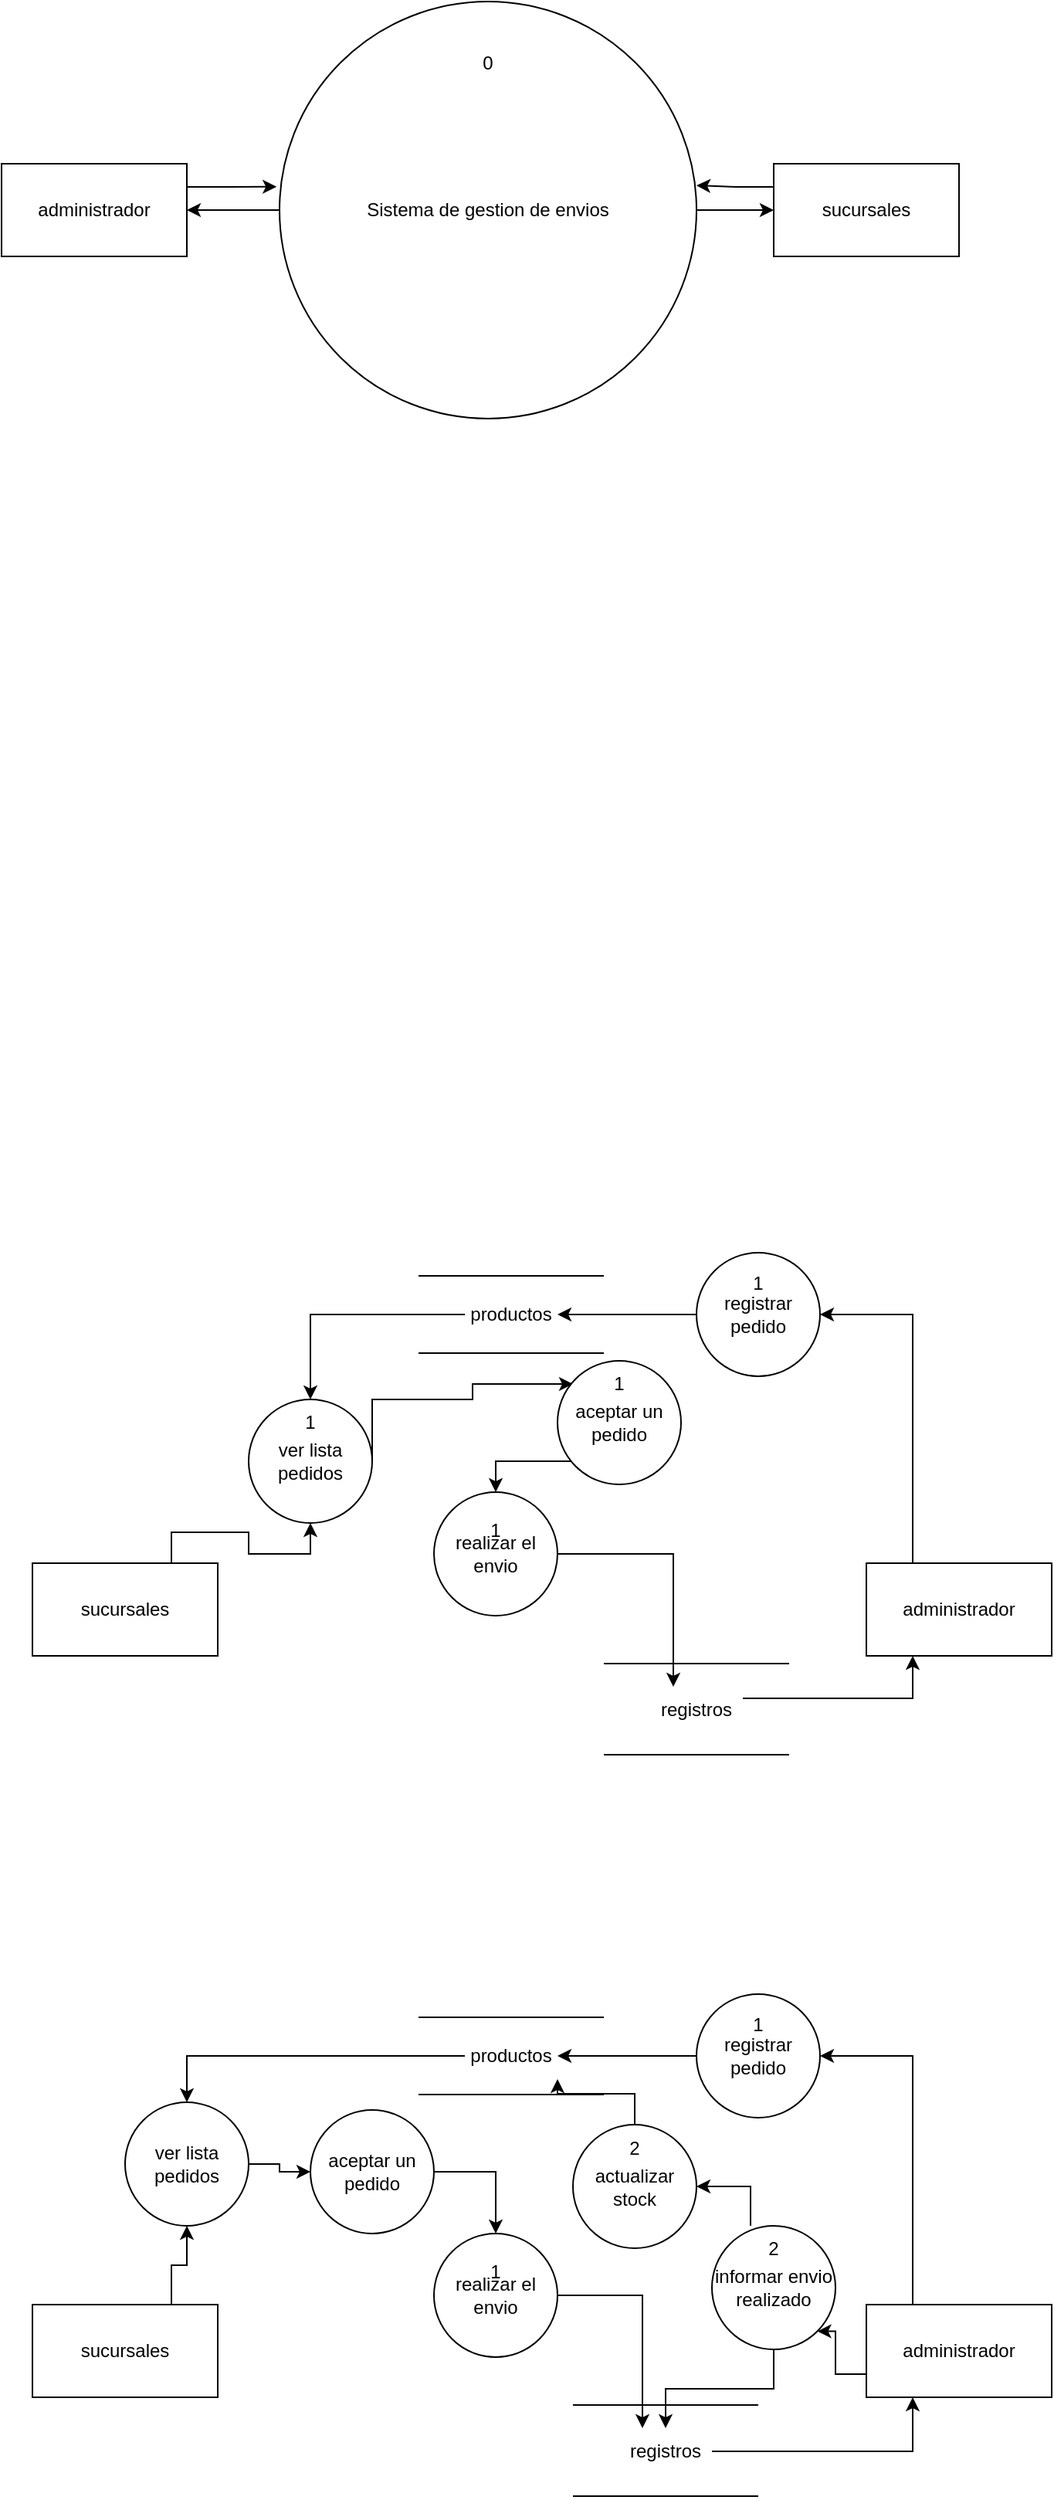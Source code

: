 <mxfile version="21.2.8" type="device">
  <diagram name="Página-1" id="qqEd0WZUu5OXNK6tD5SR">
    <mxGraphModel dx="271" dy="-341" grid="1" gridSize="10" guides="1" tooltips="1" connect="1" arrows="1" fold="1" page="1" pageScale="1" pageWidth="827" pageHeight="1169" math="0" shadow="0">
      <root>
        <mxCell id="0" />
        <mxCell id="1" parent="0" />
        <mxCell id="DIb3Ruu_M2pxOwe5c37T-1" value="" style="group" parent="1" vertex="1" connectable="0">
          <mxGeometry x="880" y="1330" width="620" height="270" as="geometry" />
        </mxCell>
        <mxCell id="DIb3Ruu_M2pxOwe5c37T-2" value="administrador" style="rounded=0;whiteSpace=wrap;html=1;" parent="DIb3Ruu_M2pxOwe5c37T-1" vertex="1">
          <mxGeometry y="105" width="120" height="60" as="geometry" />
        </mxCell>
        <mxCell id="DIb3Ruu_M2pxOwe5c37T-3" value="sucursales" style="rounded=0;whiteSpace=wrap;html=1;" parent="DIb3Ruu_M2pxOwe5c37T-1" vertex="1">
          <mxGeometry x="500" y="105" width="120" height="60" as="geometry" />
        </mxCell>
        <mxCell id="DIb3Ruu_M2pxOwe5c37T-4" style="edgeStyle=orthogonalEdgeStyle;rounded=0;orthogonalLoop=1;jettySize=auto;html=1;exitX=0;exitY=0.5;exitDx=0;exitDy=0;entryX=1;entryY=0.5;entryDx=0;entryDy=0;" parent="DIb3Ruu_M2pxOwe5c37T-1" source="DIb3Ruu_M2pxOwe5c37T-6" target="DIb3Ruu_M2pxOwe5c37T-2" edge="1">
          <mxGeometry relative="1" as="geometry" />
        </mxCell>
        <mxCell id="DIb3Ruu_M2pxOwe5c37T-5" style="edgeStyle=orthogonalEdgeStyle;rounded=0;orthogonalLoop=1;jettySize=auto;html=1;exitX=1;exitY=0.5;exitDx=0;exitDy=0;entryX=0;entryY=0.5;entryDx=0;entryDy=0;" parent="DIb3Ruu_M2pxOwe5c37T-1" source="DIb3Ruu_M2pxOwe5c37T-6" target="DIb3Ruu_M2pxOwe5c37T-3" edge="1">
          <mxGeometry relative="1" as="geometry" />
        </mxCell>
        <mxCell id="DIb3Ruu_M2pxOwe5c37T-6" value="Sistema de gestion de&amp;nbsp;envios" style="ellipse;whiteSpace=wrap;html=1;aspect=fixed;" parent="DIb3Ruu_M2pxOwe5c37T-1" vertex="1">
          <mxGeometry x="180" width="270" height="270" as="geometry" />
        </mxCell>
        <mxCell id="DIb3Ruu_M2pxOwe5c37T-7" style="edgeStyle=orthogonalEdgeStyle;rounded=0;orthogonalLoop=1;jettySize=auto;html=1;exitX=1;exitY=0.25;exitDx=0;exitDy=0;entryX=-0.007;entryY=0.444;entryDx=0;entryDy=0;entryPerimeter=0;" parent="DIb3Ruu_M2pxOwe5c37T-1" source="DIb3Ruu_M2pxOwe5c37T-2" target="DIb3Ruu_M2pxOwe5c37T-6" edge="1">
          <mxGeometry relative="1" as="geometry" />
        </mxCell>
        <mxCell id="DIb3Ruu_M2pxOwe5c37T-8" style="edgeStyle=orthogonalEdgeStyle;rounded=0;orthogonalLoop=1;jettySize=auto;html=1;exitX=0;exitY=0.25;exitDx=0;exitDy=0;entryX=1;entryY=0.441;entryDx=0;entryDy=0;entryPerimeter=0;" parent="DIb3Ruu_M2pxOwe5c37T-1" source="DIb3Ruu_M2pxOwe5c37T-3" target="DIb3Ruu_M2pxOwe5c37T-6" edge="1">
          <mxGeometry relative="1" as="geometry" />
        </mxCell>
        <mxCell id="DIb3Ruu_M2pxOwe5c37T-9" value="0" style="text;html=1;align=center;verticalAlign=middle;whiteSpace=wrap;rounded=0;" parent="DIb3Ruu_M2pxOwe5c37T-1" vertex="1">
          <mxGeometry x="285" y="25" width="60" height="30" as="geometry" />
        </mxCell>
        <mxCell id="DIb3Ruu_M2pxOwe5c37T-25" value="" style="group" parent="1" vertex="1" connectable="0">
          <mxGeometry x="900" y="2140" width="660" height="435" as="geometry" />
        </mxCell>
        <mxCell id="DIb3Ruu_M2pxOwe5c37T-26" style="edgeStyle=orthogonalEdgeStyle;rounded=0;orthogonalLoop=1;jettySize=auto;html=1;exitX=0.75;exitY=0;exitDx=0;exitDy=0;entryX=0.5;entryY=1;entryDx=0;entryDy=0;fontFamily=Helvetica;fontSize=12;fontColor=default;" parent="DIb3Ruu_M2pxOwe5c37T-25" source="DIb3Ruu_M2pxOwe5c37T-27" target="DIb3Ruu_M2pxOwe5c37T-32" edge="1">
          <mxGeometry relative="1" as="geometry" />
        </mxCell>
        <mxCell id="DIb3Ruu_M2pxOwe5c37T-27" value="sucursales" style="rounded=0;whiteSpace=wrap;html=1;" parent="DIb3Ruu_M2pxOwe5c37T-25" vertex="1">
          <mxGeometry y="201" width="120" height="60" as="geometry" />
        </mxCell>
        <mxCell id="DIb3Ruu_M2pxOwe5c37T-28" style="edgeStyle=orthogonalEdgeStyle;rounded=0;orthogonalLoop=1;jettySize=auto;html=1;exitX=0.25;exitY=0;exitDx=0;exitDy=0;entryX=1;entryY=0.5;entryDx=0;entryDy=0;fontFamily=Helvetica;fontSize=12;fontColor=default;" parent="DIb3Ruu_M2pxOwe5c37T-25" source="DIb3Ruu_M2pxOwe5c37T-30" target="DIb3Ruu_M2pxOwe5c37T-43" edge="1">
          <mxGeometry relative="1" as="geometry" />
        </mxCell>
        <mxCell id="DIb3Ruu_M2pxOwe5c37T-30" value="administrador" style="rounded=0;whiteSpace=wrap;html=1;" parent="DIb3Ruu_M2pxOwe5c37T-25" vertex="1">
          <mxGeometry x="540" y="201" width="120" height="60" as="geometry" />
        </mxCell>
        <mxCell id="DIb3Ruu_M2pxOwe5c37T-31" style="edgeStyle=orthogonalEdgeStyle;rounded=0;orthogonalLoop=1;jettySize=auto;html=1;exitX=1;exitY=0.5;exitDx=0;exitDy=0;entryX=0;entryY=0.5;entryDx=0;entryDy=0;fontFamily=Helvetica;fontSize=12;fontColor=default;" parent="DIb3Ruu_M2pxOwe5c37T-25" source="DIb3Ruu_M2pxOwe5c37T-32" target="DIb3Ruu_M2pxOwe5c37T-64" edge="1">
          <mxGeometry relative="1" as="geometry">
            <Array as="points">
              <mxPoint x="220" y="95" />
              <mxPoint x="285" y="95" />
              <mxPoint x="285" y="85" />
            </Array>
          </mxGeometry>
        </mxCell>
        <mxCell id="DIb3Ruu_M2pxOwe5c37T-32" value="ver lista pedidos" style="ellipse;whiteSpace=wrap;html=1;aspect=fixed;" parent="DIb3Ruu_M2pxOwe5c37T-25" vertex="1">
          <mxGeometry x="140" y="95" width="80" height="80" as="geometry" />
        </mxCell>
        <mxCell id="DIb3Ruu_M2pxOwe5c37T-33" style="edgeStyle=orthogonalEdgeStyle;rounded=0;orthogonalLoop=1;jettySize=auto;html=1;exitX=1;exitY=0.5;exitDx=0;exitDy=0;entryX=0.25;entryY=0;entryDx=0;entryDy=0;fontFamily=Helvetica;fontSize=12;fontColor=default;" parent="DIb3Ruu_M2pxOwe5c37T-25" source="DIb3Ruu_M2pxOwe5c37T-35" target="DIb3Ruu_M2pxOwe5c37T-48" edge="1">
          <mxGeometry relative="1" as="geometry" />
        </mxCell>
        <mxCell id="DIb3Ruu_M2pxOwe5c37T-35" value="realizar el envio" style="ellipse;whiteSpace=wrap;html=1;aspect=fixed;" parent="DIb3Ruu_M2pxOwe5c37T-25" vertex="1">
          <mxGeometry x="260" y="155" width="80" height="80" as="geometry" />
        </mxCell>
        <mxCell id="DIb3Ruu_M2pxOwe5c37T-38" value="" style="group" parent="DIb3Ruu_M2pxOwe5c37T-25" vertex="1" connectable="0">
          <mxGeometry x="250" y="15" width="120" height="50" as="geometry" />
        </mxCell>
        <mxCell id="DIb3Ruu_M2pxOwe5c37T-39" value="" style="endArrow=none;html=1;rounded=0;fontFamily=Helvetica;fontSize=12;fontColor=default;" parent="DIb3Ruu_M2pxOwe5c37T-38" edge="1">
          <mxGeometry width="50" height="50" relative="1" as="geometry">
            <mxPoint y="50" as="sourcePoint" />
            <mxPoint x="120" y="50" as="targetPoint" />
          </mxGeometry>
        </mxCell>
        <mxCell id="DIb3Ruu_M2pxOwe5c37T-40" value="" style="endArrow=none;html=1;rounded=0;fontFamily=Helvetica;fontSize=12;fontColor=default;" parent="DIb3Ruu_M2pxOwe5c37T-38" edge="1">
          <mxGeometry width="50" height="50" relative="1" as="geometry">
            <mxPoint as="sourcePoint" />
            <mxPoint x="120" as="targetPoint" />
          </mxGeometry>
        </mxCell>
        <mxCell id="DIb3Ruu_M2pxOwe5c37T-41" value="productos" style="text;html=1;align=center;verticalAlign=middle;whiteSpace=wrap;rounded=0;fontFamily=Helvetica;fontSize=12;fontColor=default;" parent="DIb3Ruu_M2pxOwe5c37T-38" vertex="1">
          <mxGeometry x="30" y="10" width="60" height="30" as="geometry" />
        </mxCell>
        <mxCell id="DIb3Ruu_M2pxOwe5c37T-42" style="edgeStyle=orthogonalEdgeStyle;rounded=0;orthogonalLoop=1;jettySize=auto;html=1;exitX=0;exitY=0.5;exitDx=0;exitDy=0;entryX=1;entryY=0.5;entryDx=0;entryDy=0;fontFamily=Helvetica;fontSize=12;fontColor=default;" parent="DIb3Ruu_M2pxOwe5c37T-25" source="DIb3Ruu_M2pxOwe5c37T-43" target="DIb3Ruu_M2pxOwe5c37T-41" edge="1">
          <mxGeometry relative="1" as="geometry" />
        </mxCell>
        <mxCell id="DIb3Ruu_M2pxOwe5c37T-43" value="registrar pedido" style="ellipse;whiteSpace=wrap;html=1;aspect=fixed;" parent="DIb3Ruu_M2pxOwe5c37T-25" vertex="1">
          <mxGeometry x="430" width="80" height="80" as="geometry" />
        </mxCell>
        <mxCell id="DIb3Ruu_M2pxOwe5c37T-44" style="edgeStyle=orthogonalEdgeStyle;rounded=0;orthogonalLoop=1;jettySize=auto;html=1;exitX=0;exitY=0.5;exitDx=0;exitDy=0;entryX=0.5;entryY=0;entryDx=0;entryDy=0;fontFamily=Helvetica;fontSize=12;fontColor=default;" parent="DIb3Ruu_M2pxOwe5c37T-25" source="DIb3Ruu_M2pxOwe5c37T-41" target="DIb3Ruu_M2pxOwe5c37T-32" edge="1">
          <mxGeometry relative="1" as="geometry" />
        </mxCell>
        <mxCell id="DIb3Ruu_M2pxOwe5c37T-45" value="" style="group" parent="DIb3Ruu_M2pxOwe5c37T-25" vertex="1" connectable="0">
          <mxGeometry x="370" y="266" width="120" height="59" as="geometry" />
        </mxCell>
        <mxCell id="DIb3Ruu_M2pxOwe5c37T-46" value="" style="endArrow=none;html=1;rounded=0;fontFamily=Helvetica;fontSize=12;fontColor=default;" parent="DIb3Ruu_M2pxOwe5c37T-45" edge="1">
          <mxGeometry width="50" height="50" relative="1" as="geometry">
            <mxPoint y="59" as="sourcePoint" />
            <mxPoint x="120" y="59" as="targetPoint" />
          </mxGeometry>
        </mxCell>
        <mxCell id="DIb3Ruu_M2pxOwe5c37T-47" value="" style="endArrow=none;html=1;rounded=0;fontFamily=Helvetica;fontSize=12;fontColor=default;" parent="DIb3Ruu_M2pxOwe5c37T-45" edge="1">
          <mxGeometry width="50" height="50" relative="1" as="geometry">
            <mxPoint as="sourcePoint" />
            <mxPoint x="120" as="targetPoint" />
          </mxGeometry>
        </mxCell>
        <mxCell id="DIb3Ruu_M2pxOwe5c37T-48" value="registros" style="text;html=1;align=center;verticalAlign=middle;whiteSpace=wrap;rounded=0;fontFamily=Helvetica;fontSize=12;fontColor=default;" parent="DIb3Ruu_M2pxOwe5c37T-45" vertex="1">
          <mxGeometry x="30" y="15" width="60" height="30" as="geometry" />
        </mxCell>
        <mxCell id="DIb3Ruu_M2pxOwe5c37T-52" style="edgeStyle=orthogonalEdgeStyle;rounded=0;orthogonalLoop=1;jettySize=auto;html=1;exitX=1;exitY=0.25;exitDx=0;exitDy=0;entryX=0.25;entryY=1;entryDx=0;entryDy=0;fontFamily=Helvetica;fontSize=12;fontColor=default;" parent="DIb3Ruu_M2pxOwe5c37T-25" source="DIb3Ruu_M2pxOwe5c37T-48" target="DIb3Ruu_M2pxOwe5c37T-30" edge="1">
          <mxGeometry relative="1" as="geometry" />
        </mxCell>
        <mxCell id="DIb3Ruu_M2pxOwe5c37T-53" value="1" style="text;html=1;align=center;verticalAlign=middle;whiteSpace=wrap;rounded=0;fontFamily=Helvetica;fontSize=12;fontColor=default;" parent="DIb3Ruu_M2pxOwe5c37T-25" vertex="1">
          <mxGeometry x="150" y="95" width="60" height="30" as="geometry" />
        </mxCell>
        <mxCell id="DIb3Ruu_M2pxOwe5c37T-54" value="1" style="text;html=1;align=center;verticalAlign=middle;whiteSpace=wrap;rounded=0;fontFamily=Helvetica;fontSize=12;fontColor=default;" parent="DIb3Ruu_M2pxOwe5c37T-25" vertex="1">
          <mxGeometry x="440" y="5" width="60" height="30" as="geometry" />
        </mxCell>
        <mxCell id="DIb3Ruu_M2pxOwe5c37T-55" value="1" style="text;html=1;align=center;verticalAlign=middle;whiteSpace=wrap;rounded=0;fontFamily=Helvetica;fontSize=12;fontColor=default;" parent="DIb3Ruu_M2pxOwe5c37T-25" vertex="1">
          <mxGeometry x="270" y="164.5" width="60" height="30" as="geometry" />
        </mxCell>
        <mxCell id="DIb3Ruu_M2pxOwe5c37T-62" style="edgeStyle=orthogonalEdgeStyle;rounded=0;orthogonalLoop=1;jettySize=auto;html=1;exitX=0;exitY=1;exitDx=0;exitDy=0;entryX=0.5;entryY=0;entryDx=0;entryDy=0;fontFamily=Helvetica;fontSize=12;fontColor=default;" parent="DIb3Ruu_M2pxOwe5c37T-25" source="DIb3Ruu_M2pxOwe5c37T-63" target="DIb3Ruu_M2pxOwe5c37T-35" edge="1">
          <mxGeometry relative="1" as="geometry">
            <Array as="points">
              <mxPoint x="352" y="135" />
              <mxPoint x="300" y="135" />
            </Array>
          </mxGeometry>
        </mxCell>
        <mxCell id="DIb3Ruu_M2pxOwe5c37T-63" value="aceptar un pedido" style="ellipse;whiteSpace=wrap;html=1;aspect=fixed;strokeColor=default;align=center;verticalAlign=middle;fontFamily=Helvetica;fontSize=12;fontColor=default;fillColor=default;" parent="DIb3Ruu_M2pxOwe5c37T-25" vertex="1">
          <mxGeometry x="340" y="70" width="80" height="80" as="geometry" />
        </mxCell>
        <mxCell id="DIb3Ruu_M2pxOwe5c37T-64" value="1" style="text;html=1;align=center;verticalAlign=middle;whiteSpace=wrap;rounded=0;fontFamily=Helvetica;fontSize=12;fontColor=default;" parent="DIb3Ruu_M2pxOwe5c37T-25" vertex="1">
          <mxGeometry x="350" y="70" width="60" height="30" as="geometry" />
        </mxCell>
        <mxCell id="DIb3Ruu_M2pxOwe5c37T-97" style="edgeStyle=orthogonalEdgeStyle;rounded=0;orthogonalLoop=1;jettySize=auto;html=1;exitX=0.75;exitY=0;exitDx=0;exitDy=0;entryX=0.5;entryY=1;entryDx=0;entryDy=0;fontFamily=Helvetica;fontSize=12;fontColor=default;" parent="1" source="DIb3Ruu_M2pxOwe5c37T-98" target="DIb3Ruu_M2pxOwe5c37T-102" edge="1">
          <mxGeometry relative="1" as="geometry" />
        </mxCell>
        <mxCell id="DIb3Ruu_M2pxOwe5c37T-98" value="sucursales" style="rounded=0;whiteSpace=wrap;html=1;" parent="1" vertex="1">
          <mxGeometry x="900" y="2821" width="120" height="60" as="geometry" />
        </mxCell>
        <mxCell id="DIb3Ruu_M2pxOwe5c37T-99" style="edgeStyle=orthogonalEdgeStyle;rounded=0;orthogonalLoop=1;jettySize=auto;html=1;exitX=0.25;exitY=0;exitDx=0;exitDy=0;entryX=1;entryY=0.5;entryDx=0;entryDy=0;fontFamily=Helvetica;fontSize=12;fontColor=default;" parent="1" source="DIb3Ruu_M2pxOwe5c37T-100" target="DIb3Ruu_M2pxOwe5c37T-110" edge="1">
          <mxGeometry relative="1" as="geometry" />
        </mxCell>
        <mxCell id="DIb3Ruu_M2pxOwe5c37T-126" style="edgeStyle=orthogonalEdgeStyle;rounded=0;orthogonalLoop=1;jettySize=auto;html=1;exitX=0;exitY=0.75;exitDx=0;exitDy=0;entryX=1;entryY=1;entryDx=0;entryDy=0;" parent="1" source="DIb3Ruu_M2pxOwe5c37T-100" target="DIb3Ruu_M2pxOwe5c37T-123" edge="1">
          <mxGeometry relative="1" as="geometry" />
        </mxCell>
        <mxCell id="DIb3Ruu_M2pxOwe5c37T-100" value="administrador" style="rounded=0;whiteSpace=wrap;html=1;" parent="1" vertex="1">
          <mxGeometry x="1440" y="2821" width="120" height="60" as="geometry" />
        </mxCell>
        <mxCell id="DIb3Ruu_M2pxOwe5c37T-127" style="edgeStyle=orthogonalEdgeStyle;rounded=0;orthogonalLoop=1;jettySize=auto;html=1;exitX=1;exitY=0.5;exitDx=0;exitDy=0;entryX=0;entryY=0.5;entryDx=0;entryDy=0;" parent="1" source="DIb3Ruu_M2pxOwe5c37T-102" target="DIb3Ruu_M2pxOwe5c37T-121" edge="1">
          <mxGeometry relative="1" as="geometry" />
        </mxCell>
        <mxCell id="DIb3Ruu_M2pxOwe5c37T-102" value="ver lista pedidos" style="ellipse;whiteSpace=wrap;html=1;aspect=fixed;" parent="1" vertex="1">
          <mxGeometry x="960" y="2690" width="80" height="80" as="geometry" />
        </mxCell>
        <mxCell id="DIb3Ruu_M2pxOwe5c37T-103" style="edgeStyle=orthogonalEdgeStyle;rounded=0;orthogonalLoop=1;jettySize=auto;html=1;exitX=1;exitY=0.5;exitDx=0;exitDy=0;entryX=0.25;entryY=0;entryDx=0;entryDy=0;fontFamily=Helvetica;fontSize=12;fontColor=default;" parent="1" source="DIb3Ruu_M2pxOwe5c37T-104" target="DIb3Ruu_M2pxOwe5c37T-115" edge="1">
          <mxGeometry relative="1" as="geometry" />
        </mxCell>
        <mxCell id="DIb3Ruu_M2pxOwe5c37T-104" value="realizar el envio" style="ellipse;whiteSpace=wrap;html=1;aspect=fixed;" parent="1" vertex="1">
          <mxGeometry x="1160" y="2775" width="80" height="80" as="geometry" />
        </mxCell>
        <mxCell id="DIb3Ruu_M2pxOwe5c37T-105" value="" style="group" parent="1" vertex="1" connectable="0">
          <mxGeometry x="1150" y="2635" width="120" height="50" as="geometry" />
        </mxCell>
        <mxCell id="DIb3Ruu_M2pxOwe5c37T-106" value="" style="endArrow=none;html=1;rounded=0;fontFamily=Helvetica;fontSize=12;fontColor=default;" parent="DIb3Ruu_M2pxOwe5c37T-105" edge="1">
          <mxGeometry width="50" height="50" relative="1" as="geometry">
            <mxPoint y="50" as="sourcePoint" />
            <mxPoint x="120" y="50" as="targetPoint" />
          </mxGeometry>
        </mxCell>
        <mxCell id="DIb3Ruu_M2pxOwe5c37T-107" value="" style="endArrow=none;html=1;rounded=0;fontFamily=Helvetica;fontSize=12;fontColor=default;" parent="DIb3Ruu_M2pxOwe5c37T-105" edge="1">
          <mxGeometry width="50" height="50" relative="1" as="geometry">
            <mxPoint as="sourcePoint" />
            <mxPoint x="120" as="targetPoint" />
          </mxGeometry>
        </mxCell>
        <mxCell id="DIb3Ruu_M2pxOwe5c37T-108" value="productos" style="text;html=1;align=center;verticalAlign=middle;whiteSpace=wrap;rounded=0;fontFamily=Helvetica;fontSize=12;fontColor=default;" parent="DIb3Ruu_M2pxOwe5c37T-105" vertex="1">
          <mxGeometry x="30" y="10" width="60" height="30" as="geometry" />
        </mxCell>
        <mxCell id="DIb3Ruu_M2pxOwe5c37T-109" style="edgeStyle=orthogonalEdgeStyle;rounded=0;orthogonalLoop=1;jettySize=auto;html=1;exitX=0;exitY=0.5;exitDx=0;exitDy=0;entryX=1;entryY=0.5;entryDx=0;entryDy=0;fontFamily=Helvetica;fontSize=12;fontColor=default;" parent="1" source="DIb3Ruu_M2pxOwe5c37T-110" target="DIb3Ruu_M2pxOwe5c37T-108" edge="1">
          <mxGeometry relative="1" as="geometry" />
        </mxCell>
        <mxCell id="DIb3Ruu_M2pxOwe5c37T-110" value="registrar pedido" style="ellipse;whiteSpace=wrap;html=1;aspect=fixed;" parent="1" vertex="1">
          <mxGeometry x="1330" y="2620" width="80" height="80" as="geometry" />
        </mxCell>
        <mxCell id="DIb3Ruu_M2pxOwe5c37T-111" style="edgeStyle=orthogonalEdgeStyle;rounded=0;orthogonalLoop=1;jettySize=auto;html=1;exitX=0;exitY=0.5;exitDx=0;exitDy=0;entryX=0.5;entryY=0;entryDx=0;entryDy=0;fontFamily=Helvetica;fontSize=12;fontColor=default;" parent="1" source="DIb3Ruu_M2pxOwe5c37T-108" target="DIb3Ruu_M2pxOwe5c37T-102" edge="1">
          <mxGeometry relative="1" as="geometry" />
        </mxCell>
        <mxCell id="DIb3Ruu_M2pxOwe5c37T-112" value="" style="group" parent="1" vertex="1" connectable="0">
          <mxGeometry x="1250" y="2886" width="120" height="59" as="geometry" />
        </mxCell>
        <mxCell id="DIb3Ruu_M2pxOwe5c37T-113" value="" style="endArrow=none;html=1;rounded=0;fontFamily=Helvetica;fontSize=12;fontColor=default;" parent="DIb3Ruu_M2pxOwe5c37T-112" edge="1">
          <mxGeometry width="50" height="50" relative="1" as="geometry">
            <mxPoint y="59" as="sourcePoint" />
            <mxPoint x="120" y="59" as="targetPoint" />
          </mxGeometry>
        </mxCell>
        <mxCell id="DIb3Ruu_M2pxOwe5c37T-114" value="" style="endArrow=none;html=1;rounded=0;fontFamily=Helvetica;fontSize=12;fontColor=default;" parent="DIb3Ruu_M2pxOwe5c37T-112" edge="1">
          <mxGeometry width="50" height="50" relative="1" as="geometry">
            <mxPoint as="sourcePoint" />
            <mxPoint x="120" as="targetPoint" />
          </mxGeometry>
        </mxCell>
        <mxCell id="DIb3Ruu_M2pxOwe5c37T-115" value="registros" style="text;html=1;align=center;verticalAlign=middle;whiteSpace=wrap;rounded=0;fontFamily=Helvetica;fontSize=12;fontColor=default;" parent="DIb3Ruu_M2pxOwe5c37T-112" vertex="1">
          <mxGeometry x="30" y="15" width="60" height="30" as="geometry" />
        </mxCell>
        <mxCell id="DIb3Ruu_M2pxOwe5c37T-116" style="edgeStyle=orthogonalEdgeStyle;rounded=0;orthogonalLoop=1;jettySize=auto;html=1;exitX=1;exitY=0.5;exitDx=0;exitDy=0;entryX=0.25;entryY=1;entryDx=0;entryDy=0;fontFamily=Helvetica;fontSize=12;fontColor=default;" parent="1" source="DIb3Ruu_M2pxOwe5c37T-115" target="DIb3Ruu_M2pxOwe5c37T-100" edge="1">
          <mxGeometry relative="1" as="geometry" />
        </mxCell>
        <mxCell id="DIb3Ruu_M2pxOwe5c37T-118" value="1" style="text;html=1;align=center;verticalAlign=middle;whiteSpace=wrap;rounded=0;fontFamily=Helvetica;fontSize=12;fontColor=default;" parent="1" vertex="1">
          <mxGeometry x="1340" y="2625" width="60" height="30" as="geometry" />
        </mxCell>
        <mxCell id="DIb3Ruu_M2pxOwe5c37T-119" value="1" style="text;html=1;align=center;verticalAlign=middle;whiteSpace=wrap;rounded=0;fontFamily=Helvetica;fontSize=12;fontColor=default;" parent="1" vertex="1">
          <mxGeometry x="1170" y="2784.5" width="60" height="30" as="geometry" />
        </mxCell>
        <mxCell id="DIb3Ruu_M2pxOwe5c37T-128" style="edgeStyle=orthogonalEdgeStyle;rounded=0;orthogonalLoop=1;jettySize=auto;html=1;exitX=1;exitY=0.5;exitDx=0;exitDy=0;entryX=0.5;entryY=0;entryDx=0;entryDy=0;" parent="1" source="DIb3Ruu_M2pxOwe5c37T-121" target="DIb3Ruu_M2pxOwe5c37T-104" edge="1">
          <mxGeometry relative="1" as="geometry" />
        </mxCell>
        <mxCell id="DIb3Ruu_M2pxOwe5c37T-121" value="aceptar un pedido" style="ellipse;whiteSpace=wrap;html=1;aspect=fixed;strokeColor=default;align=center;verticalAlign=middle;fontFamily=Helvetica;fontSize=12;fontColor=default;fillColor=default;" parent="1" vertex="1">
          <mxGeometry x="1080" y="2695" width="80" height="80" as="geometry" />
        </mxCell>
        <mxCell id="DIb3Ruu_M2pxOwe5c37T-125" style="edgeStyle=orthogonalEdgeStyle;rounded=0;orthogonalLoop=1;jettySize=auto;html=1;exitX=0.5;exitY=1;exitDx=0;exitDy=0;" parent="1" source="DIb3Ruu_M2pxOwe5c37T-123" target="DIb3Ruu_M2pxOwe5c37T-115" edge="1">
          <mxGeometry relative="1" as="geometry" />
        </mxCell>
        <mxCell id="DIb3Ruu_M2pxOwe5c37T-123" value="informar envio realizado" style="ellipse;whiteSpace=wrap;html=1;aspect=fixed;" parent="1" vertex="1">
          <mxGeometry x="1340" y="2770" width="80" height="80" as="geometry" />
        </mxCell>
        <mxCell id="DIb3Ruu_M2pxOwe5c37T-132" style="edgeStyle=orthogonalEdgeStyle;rounded=0;orthogonalLoop=1;jettySize=auto;html=1;exitX=0.25;exitY=0;exitDx=0;exitDy=0;entryX=1;entryY=0.5;entryDx=0;entryDy=0;" parent="1" source="DIb3Ruu_M2pxOwe5c37T-124" target="DIb3Ruu_M2pxOwe5c37T-129" edge="1">
          <mxGeometry relative="1" as="geometry" />
        </mxCell>
        <mxCell id="DIb3Ruu_M2pxOwe5c37T-124" value="2" style="text;html=1;align=center;verticalAlign=middle;whiteSpace=wrap;rounded=0;fontFamily=Helvetica;fontSize=12;fontColor=default;" parent="1" vertex="1">
          <mxGeometry x="1350" y="2770" width="60" height="30" as="geometry" />
        </mxCell>
        <mxCell id="DIb3Ruu_M2pxOwe5c37T-129" value="actualizar stock" style="ellipse;whiteSpace=wrap;html=1;aspect=fixed;" parent="1" vertex="1">
          <mxGeometry x="1250" y="2704.5" width="80" height="80" as="geometry" />
        </mxCell>
        <mxCell id="DIb3Ruu_M2pxOwe5c37T-133" style="edgeStyle=orthogonalEdgeStyle;rounded=0;orthogonalLoop=1;jettySize=auto;html=1;exitX=0.5;exitY=0;exitDx=0;exitDy=0;entryX=1;entryY=1;entryDx=0;entryDy=0;" parent="1" source="DIb3Ruu_M2pxOwe5c37T-130" target="DIb3Ruu_M2pxOwe5c37T-108" edge="1">
          <mxGeometry relative="1" as="geometry" />
        </mxCell>
        <mxCell id="DIb3Ruu_M2pxOwe5c37T-130" value="2" style="text;html=1;align=center;verticalAlign=middle;whiteSpace=wrap;rounded=0;fontFamily=Helvetica;fontSize=12;fontColor=default;" parent="1" vertex="1">
          <mxGeometry x="1260" y="2704.5" width="60" height="30" as="geometry" />
        </mxCell>
      </root>
    </mxGraphModel>
  </diagram>
</mxfile>
